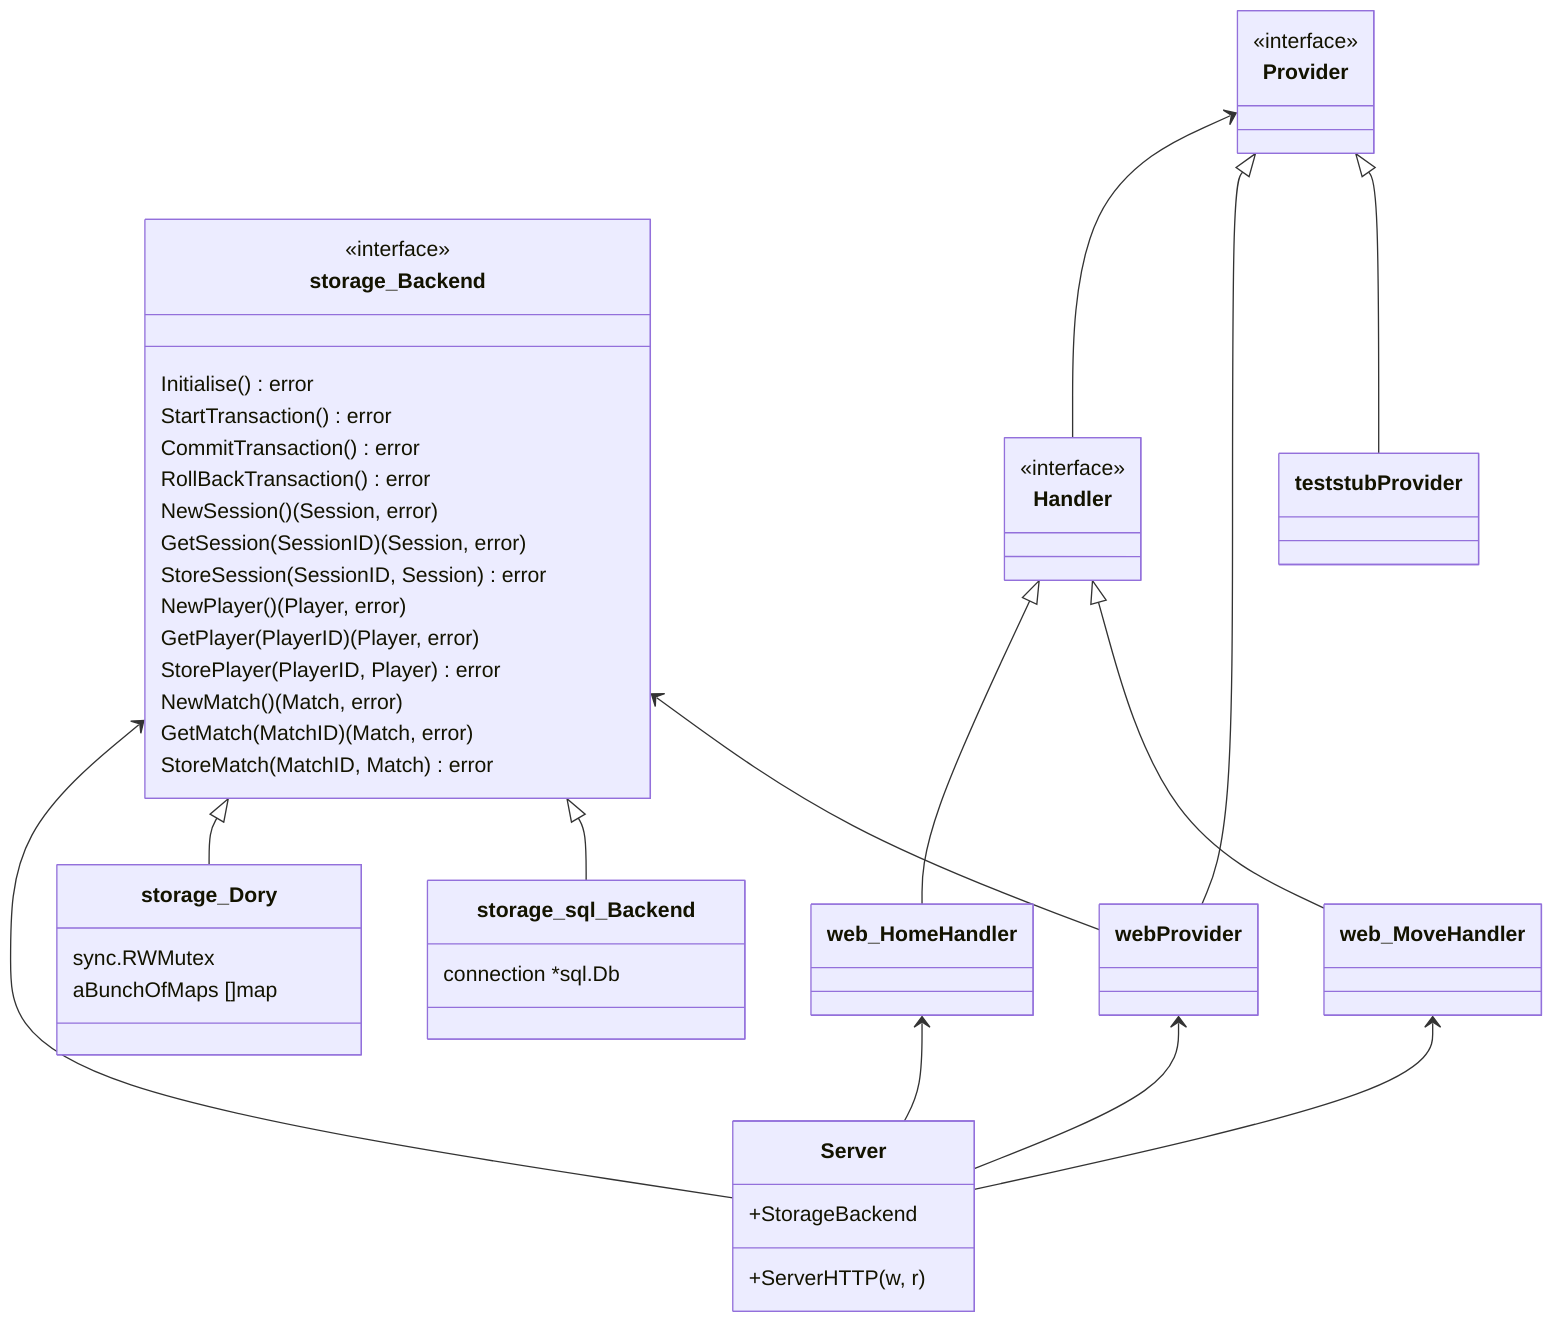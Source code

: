 classDiagram

	class Server {
		+StorageBackend
		+ServerHTTP(w, r)
	}

	storage_Backend <-- Server

	class storage_Backend {
		<<interface>>

		Initialise() error

		StartTransaction() error
		CommitTransaction() error
		RollBackTransaction() error

		NewSession() (Session, error)
		GetSession(SessionID) (Session, error)
		StoreSession(SessionID, Session) error

		NewPlayer() (Player, error)
		GetPlayer(PlayerID) (Player, error)
		StorePlayer(PlayerID, Player) error

		NewMatch() (Match, error)
		GetMatch(MatchID) (Match, error)
		StoreMatch(MatchID, Match) error
	}

	class storage_Dory {
		sync.RWMutex
		aBunchOfMaps []map
	}
	class storage_sql_Backend {
		connection *sql.Db
	}

	storage_Backend <|-- storage_Dory
	storage_Backend <|-- storage_sql_Backend


	class Handler {
		<<interface>>
	}

	class web_HomeHandler {
	}
	class web_MoveHandler {
	}

	Handler <|-- web_HomeHandler
	Handler <|-- web_MoveHandler

	web_HomeHandler <-- Server
	web_MoveHandler <-- Server


	class Provider {
		<<interface>>
	}

	Provider <-- Handler

	class webProvider {
	}
	class teststubProvider {
	}

	Provider <|-- webProvider
	Provider <|-- teststubProvider

	storage_Backend <-- webProvider

	webProvider <-- Server